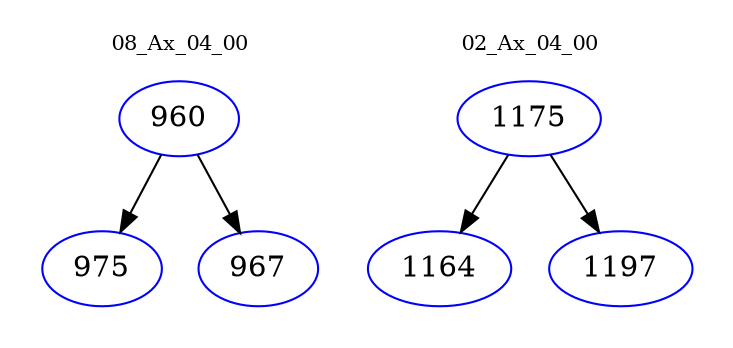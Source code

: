 digraph{
subgraph cluster_0 {
color = white
label = "08_Ax_04_00";
fontsize=10;
T0_960 [label="960", color="blue"]
T0_960 -> T0_975 [color="black"]
T0_975 [label="975", color="blue"]
T0_960 -> T0_967 [color="black"]
T0_967 [label="967", color="blue"]
}
subgraph cluster_1 {
color = white
label = "02_Ax_04_00";
fontsize=10;
T1_1175 [label="1175", color="blue"]
T1_1175 -> T1_1164 [color="black"]
T1_1164 [label="1164", color="blue"]
T1_1175 -> T1_1197 [color="black"]
T1_1197 [label="1197", color="blue"]
}
}
